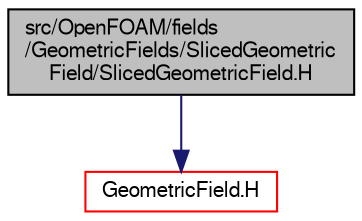 digraph "src/OpenFOAM/fields/GeometricFields/SlicedGeometricField/SlicedGeometricField.H"
{
  bgcolor="transparent";
  edge [fontname="FreeSans",fontsize="10",labelfontname="FreeSans",labelfontsize="10"];
  node [fontname="FreeSans",fontsize="10",shape=record];
  Node0 [label="src/OpenFOAM/fields\l/GeometricFields/SlicedGeometric\lField/SlicedGeometricField.H",height=0.2,width=0.4,color="black", fillcolor="grey75", style="filled", fontcolor="black"];
  Node0 -> Node1 [color="midnightblue",fontsize="10",style="solid",fontname="FreeSans"];
  Node1 [label="GeometricField.H",height=0.2,width=0.4,color="red",URL="$a09809.html"];
}
